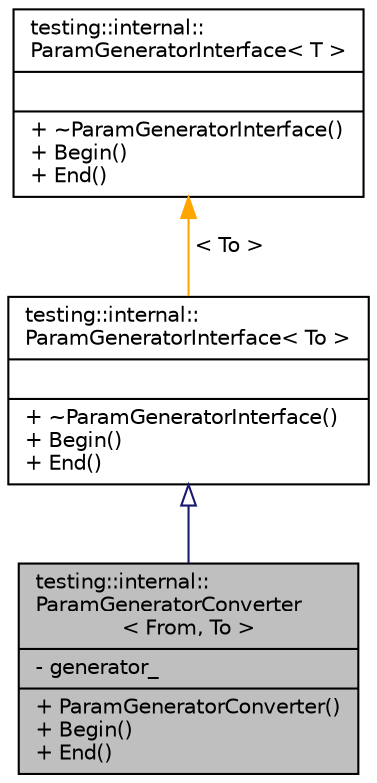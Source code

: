 digraph "testing::internal::ParamGeneratorConverter&lt; From, To &gt;"
{
 // LATEX_PDF_SIZE
  bgcolor="transparent";
  edge [fontname="Helvetica",fontsize="10",labelfontname="Helvetica",labelfontsize="10"];
  node [fontname="Helvetica",fontsize="10",shape=record];
  Node1 [label="{testing::internal::\lParamGeneratorConverter\l\< From, To \>\n|- generator_\l|+ ParamGeneratorConverter()\l+ Begin()\l+ End()\l}",height=0.2,width=0.4,color="black", fillcolor="grey75", style="filled", fontcolor="black",tooltip=" "];
  Node2 -> Node1 [dir="back",color="midnightblue",fontsize="10",style="solid",arrowtail="onormal",fontname="Helvetica"];
  Node2 [label="{testing::internal::\lParamGeneratorInterface\< To \>\n||+ ~ParamGeneratorInterface()\l+ Begin()\l+ End()\l}",height=0.2,width=0.4,color="black",URL="$classtesting_1_1internal_1_1ParamGeneratorInterface.html",tooltip=" "];
  Node3 -> Node2 [dir="back",color="orange",fontsize="10",style="solid",label=" \< To \>" ,fontname="Helvetica"];
  Node3 [label="{testing::internal::\lParamGeneratorInterface\< T \>\n||+ ~ParamGeneratorInterface()\l+ Begin()\l+ End()\l}",height=0.2,width=0.4,color="black",URL="$classtesting_1_1internal_1_1ParamGeneratorInterface.html",tooltip=" "];
}
